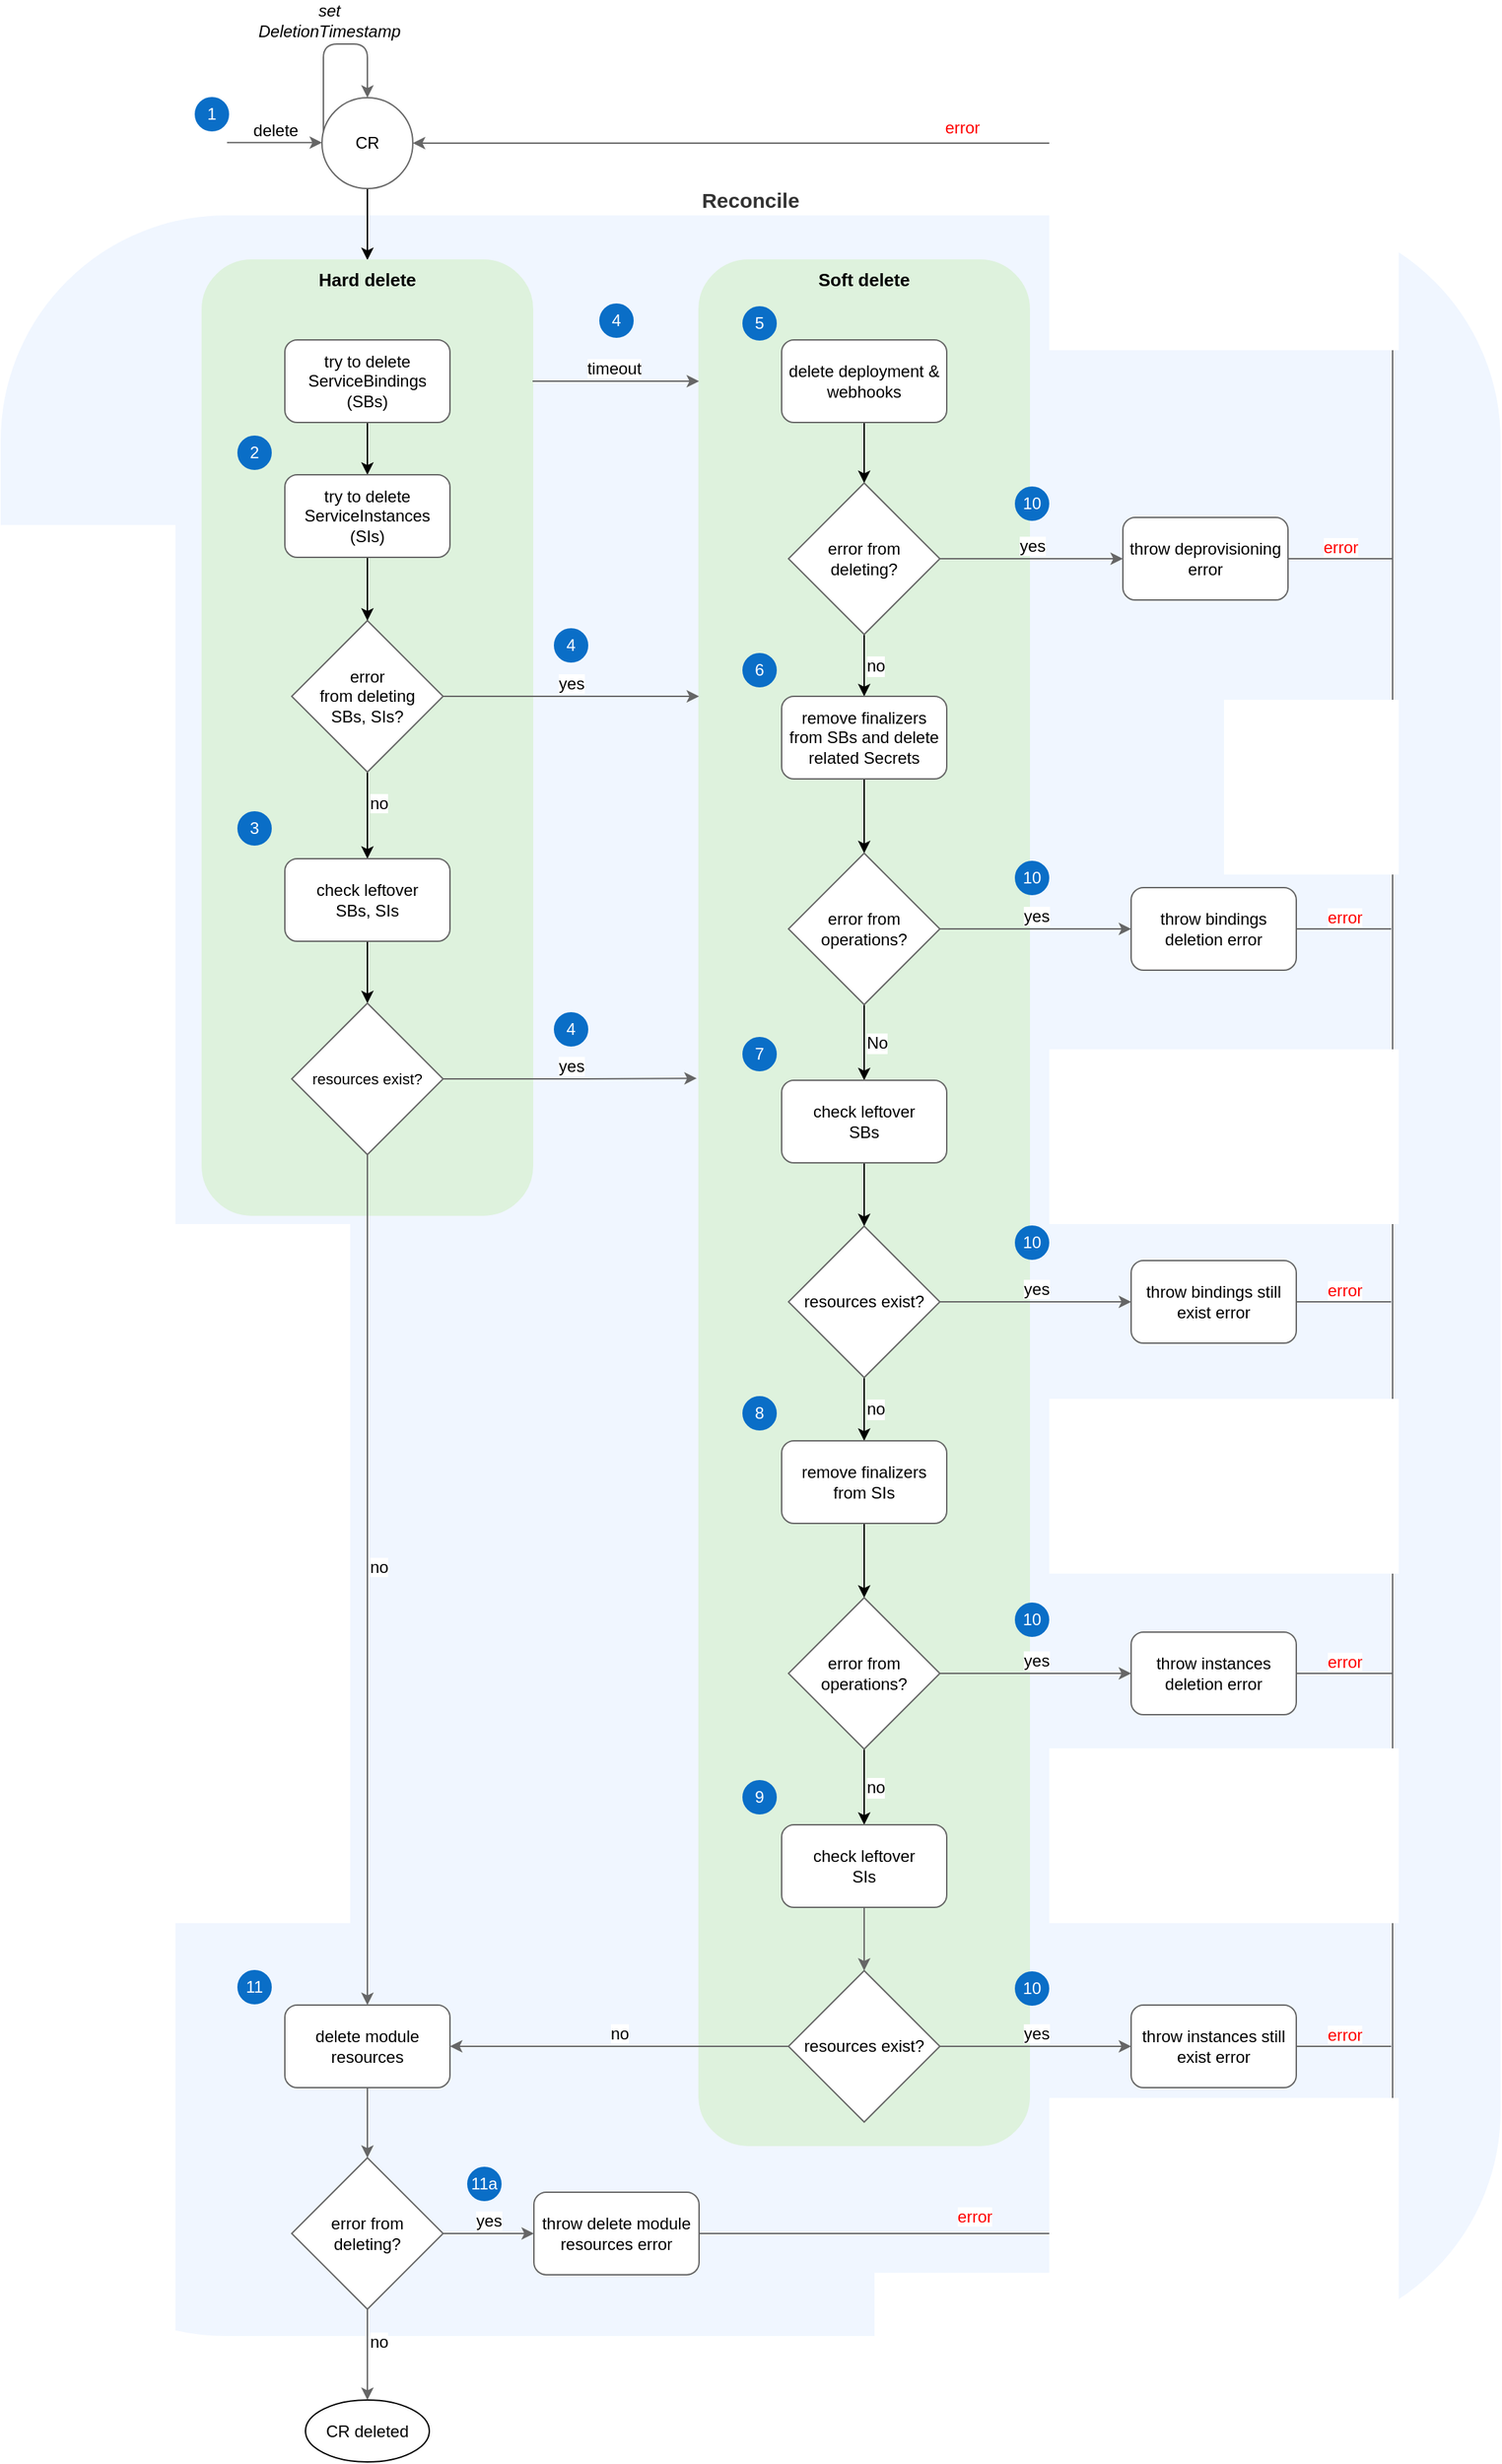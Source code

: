 <mxfile version="21.6.5" type="device">
  <diagram id="lu0qVTgI4R-YYrcZuvKL" name="Strona-1">
    <mxGraphModel dx="2233" dy="1082" grid="0" gridSize="10" guides="1" tooltips="1" connect="1" arrows="1" fold="1" page="0" pageScale="1" pageWidth="827" pageHeight="1169" math="0" shadow="0">
      <root>
        <mxCell id="0" />
        <mxCell id="1" parent="0" />
        <mxCell id="O6QXdMl-xdjii7lvghlq-1" value="&lt;font style=&quot;font-size: 15px;&quot;&gt;Reconcile&lt;/font&gt;" style="rounded=1;whiteSpace=wrap;html=1;fontColor=#333333;fillColor=#f0f6ff;strokeColor=#f0f6ff;labelPosition=center;verticalLabelPosition=top;align=center;verticalAlign=bottom;fontStyle=1" parent="1" vertex="1">
          <mxGeometry x="-857" y="430" width="1089" height="1540" as="geometry" />
        </mxCell>
        <mxCell id="O6QXdMl-xdjii7lvghlq-54" value="" style="edgeStyle=orthogonalEdgeStyle;rounded=1;orthogonalLoop=1;jettySize=auto;html=1;fontSize=10;fontColor=#000000;" parent="1" source="9s4blzP_cOgsW_nrXSzR-4" target="9s4blzP_cOgsW_nrXSzR-12" edge="1">
          <mxGeometry relative="1" as="geometry" />
        </mxCell>
        <mxCell id="9s4blzP_cOgsW_nrXSzR-4" value="CR" style="ellipse;whiteSpace=wrap;html=1;aspect=fixed;fillColor=#FFFFFF;strokeColor=#666666;" parent="1" vertex="1">
          <mxGeometry x="-624" y="344" width="66" height="66" as="geometry" />
        </mxCell>
        <mxCell id="9s4blzP_cOgsW_nrXSzR-6" value="&lt;font style=&quot;font-size: 12px;&quot;&gt;delete&lt;/font&gt;" style="endArrow=classic;html=1;rounded=1;labelPosition=center;verticalLabelPosition=top;align=center;verticalAlign=bottom;strokeColor=#666666;" parent="1" edge="1">
          <mxGeometry width="50" height="50" relative="1" as="geometry">
            <mxPoint x="-693" y="376.66" as="sourcePoint" />
            <mxPoint x="-624" y="376.66" as="targetPoint" />
          </mxGeometry>
        </mxCell>
        <mxCell id="9s4blzP_cOgsW_nrXSzR-7" value="&lt;i style=&quot;font-size: 12px;&quot;&gt;set&lt;br&gt;DeletionTimestamp&lt;/i&gt;" style="edgeStyle=orthogonalEdgeStyle;rounded=1;orthogonalLoop=1;jettySize=auto;html=1;entryX=0.5;entryY=0;entryDx=0;entryDy=0;labelPosition=center;verticalLabelPosition=top;align=center;verticalAlign=bottom;strokeColor=#666666;" parent="1" source="9s4blzP_cOgsW_nrXSzR-4" target="9s4blzP_cOgsW_nrXSzR-4" edge="1">
          <mxGeometry relative="1" as="geometry">
            <mxPoint x="-553" y="347" as="targetPoint" />
            <Array as="points">
              <mxPoint x="-623" y="305" />
              <mxPoint x="-591" y="305" />
            </Array>
          </mxGeometry>
        </mxCell>
        <mxCell id="9s4blzP_cOgsW_nrXSzR-12" value="&lt;font style=&quot;font-size: 13px;&quot;&gt;&lt;b&gt;Hard delete&lt;/b&gt;&lt;/font&gt;" style="rounded=1;whiteSpace=wrap;html=1;labelPosition=center;verticalLabelPosition=middle;align=center;verticalAlign=top;strokeColor=#def2dd;fillColor=#def2dd;" parent="1" vertex="1">
          <mxGeometry x="-711" y="462" width="240" height="694" as="geometry" />
        </mxCell>
        <mxCell id="9s4blzP_cOgsW_nrXSzR-21" value="&lt;font style=&quot;font-size: 13px;&quot;&gt;&lt;b&gt;Soft delete&lt;/b&gt;&lt;/font&gt;" style="rounded=1;whiteSpace=wrap;html=1;verticalAlign=top;strokeColor=#def2dd;fillColor=#def2dd;" parent="1" vertex="1">
          <mxGeometry x="-350" y="462" width="240" height="1370" as="geometry" />
        </mxCell>
        <mxCell id="O6QXdMl-xdjii7lvghlq-8" value="yes" style="edgeStyle=orthogonalEdgeStyle;rounded=1;orthogonalLoop=1;jettySize=auto;html=1;fontSize=12;fontColor=#000000;exitX=1;exitY=0.5;exitDx=0;exitDy=0;strokeColor=#666666;verticalAlign=bottom;" parent="1" source="O6QXdMl-xdjii7lvghlq-2" target="9s4blzP_cOgsW_nrXSzR-21" edge="1">
          <mxGeometry relative="1" as="geometry">
            <Array as="points">
              <mxPoint x="-405" y="779" />
              <mxPoint x="-405" y="779" />
            </Array>
          </mxGeometry>
        </mxCell>
        <mxCell id="O6QXdMl-xdjii7lvghlq-14" value="no" style="edgeStyle=orthogonalEdgeStyle;rounded=1;orthogonalLoop=1;jettySize=auto;html=1;fontSize=12;fontColor=#000000;labelPosition=right;verticalLabelPosition=middle;align=left;verticalAlign=bottom;" parent="1" source="O6QXdMl-xdjii7lvghlq-2" target="O6QXdMl-xdjii7lvghlq-10" edge="1">
          <mxGeometry relative="1" as="geometry" />
        </mxCell>
        <mxCell id="O6QXdMl-xdjii7lvghlq-2" value="&lt;font style=&quot;font-size: 12px;&quot;&gt;error &lt;br&gt;from deleting&lt;br&gt;SBs, SIs?&lt;/font&gt;" style="rhombus;whiteSpace=wrap;html=1;fontSize=11;aspect=fixed;strokeColor=#666666;" parent="1" vertex="1">
          <mxGeometry x="-646" y="724" width="110" height="110" as="geometry" />
        </mxCell>
        <mxCell id="O6QXdMl-xdjii7lvghlq-6" value="" style="edgeStyle=orthogonalEdgeStyle;rounded=1;orthogonalLoop=1;jettySize=auto;html=1;fontSize=12;fontColor=#FF0000;" parent="1" source="O6QXdMl-xdjii7lvghlq-3" target="O6QXdMl-xdjii7lvghlq-5" edge="1">
          <mxGeometry relative="1" as="geometry" />
        </mxCell>
        <mxCell id="mvj4oXj6JV9amYfgUnpZ-20" value="" style="edgeStyle=orthogonalEdgeStyle;rounded=1;orthogonalLoop=1;jettySize=auto;html=1;strokeColor=#666666;" parent="1" edge="1">
          <mxGeometry relative="1" as="geometry">
            <mxPoint x="-471" y="550" as="sourcePoint" />
            <mxPoint x="-350" y="550" as="targetPoint" />
          </mxGeometry>
        </mxCell>
        <mxCell id="mvj4oXj6JV9amYfgUnpZ-23" value="timeout" style="edgeLabel;html=1;align=center;verticalAlign=bottom;resizable=0;points=[];fontSize=12;" parent="mvj4oXj6JV9amYfgUnpZ-20" vertex="1" connectable="0">
          <mxGeometry x="-0.033" y="1" relative="1" as="geometry">
            <mxPoint as="offset" />
          </mxGeometry>
        </mxCell>
        <mxCell id="O6QXdMl-xdjii7lvghlq-3" value="try to delete ServiceBindings&lt;br&gt;(SBs)" style="rounded=1;whiteSpace=wrap;html=1;strokeColor=#666666;" parent="1" vertex="1">
          <mxGeometry x="-651" y="520" width="120" height="60" as="geometry" />
        </mxCell>
        <mxCell id="O6QXdMl-xdjii7lvghlq-7" value="" style="edgeStyle=orthogonalEdgeStyle;rounded=1;orthogonalLoop=1;jettySize=auto;html=1;fontSize=12;fontColor=#FF0000;" parent="1" source="O6QXdMl-xdjii7lvghlq-5" target="O6QXdMl-xdjii7lvghlq-2" edge="1">
          <mxGeometry relative="1" as="geometry" />
        </mxCell>
        <mxCell id="O6QXdMl-xdjii7lvghlq-5" value="try to delete ServiceInstances&lt;br&gt;(SIs)" style="rounded=1;whiteSpace=wrap;html=1;strokeColor=#666666;" parent="1" vertex="1">
          <mxGeometry x="-651" y="618" width="120" height="60" as="geometry" />
        </mxCell>
        <mxCell id="O6QXdMl-xdjii7lvghlq-15" value="" style="edgeStyle=orthogonalEdgeStyle;rounded=1;orthogonalLoop=1;jettySize=auto;html=1;fontSize=12;fontColor=#000000;" parent="1" source="O6QXdMl-xdjii7lvghlq-10" target="O6QXdMl-xdjii7lvghlq-13" edge="1">
          <mxGeometry relative="1" as="geometry" />
        </mxCell>
        <mxCell id="O6QXdMl-xdjii7lvghlq-10" value="check leftover&lt;br&gt;SBs, SIs" style="rounded=1;whiteSpace=wrap;html=1;strokeColor=#666666;" parent="1" vertex="1">
          <mxGeometry x="-651" y="897" width="120" height="60" as="geometry" />
        </mxCell>
        <mxCell id="O6QXdMl-xdjii7lvghlq-17" value="yes" style="edgeStyle=orthogonalEdgeStyle;rounded=1;orthogonalLoop=1;jettySize=auto;html=1;entryX=-0.007;entryY=0.434;entryDx=0;entryDy=0;entryPerimeter=0;fontSize=12;fontColor=#000000;strokeColor=#666666;verticalAlign=bottom;" parent="1" source="O6QXdMl-xdjii7lvghlq-13" target="9s4blzP_cOgsW_nrXSzR-21" edge="1">
          <mxGeometry relative="1" as="geometry" />
        </mxCell>
        <mxCell id="O6QXdMl-xdjii7lvghlq-19" value="no" style="edgeStyle=orthogonalEdgeStyle;rounded=1;orthogonalLoop=1;jettySize=auto;html=1;fontSize=12;fontColor=#000000;strokeColor=#666666;labelPosition=right;verticalLabelPosition=middle;align=left;verticalAlign=bottom;" parent="1" source="O6QXdMl-xdjii7lvghlq-13" target="O6QXdMl-xdjii7lvghlq-18" edge="1">
          <mxGeometry relative="1" as="geometry" />
        </mxCell>
        <mxCell id="O6QXdMl-xdjii7lvghlq-13" value="resources exist?" style="rhombus;whiteSpace=wrap;html=1;fontSize=11;aspect=fixed;strokeColor=#666666;" parent="1" vertex="1">
          <mxGeometry x="-646" y="1002" width="110" height="110" as="geometry" />
        </mxCell>
        <mxCell id="O6QXdMl-xdjii7lvghlq-59" value="" style="edgeStyle=orthogonalEdgeStyle;rounded=1;orthogonalLoop=1;jettySize=auto;html=1;fontSize=10;fontColor=#000000;strokeColor=#666666;" parent="1" source="O6QXdMl-xdjii7lvghlq-18" target="O6QXdMl-xdjii7lvghlq-56" edge="1">
          <mxGeometry relative="1" as="geometry" />
        </mxCell>
        <mxCell id="O6QXdMl-xdjii7lvghlq-18" value="delete module resources" style="rounded=1;whiteSpace=wrap;html=1;strokeColor=#666666;" parent="1" vertex="1">
          <mxGeometry x="-651" y="1730" width="120" height="60" as="geometry" />
        </mxCell>
        <mxCell id="O6QXdMl-xdjii7lvghlq-23" value="" style="edgeStyle=orthogonalEdgeStyle;rounded=1;orthogonalLoop=1;jettySize=auto;html=1;fontSize=12;fontColor=#000000;" parent="1" source="O6QXdMl-xdjii7lvghlq-21" target="O6QXdMl-xdjii7lvghlq-22" edge="1">
          <mxGeometry relative="1" as="geometry" />
        </mxCell>
        <mxCell id="O6QXdMl-xdjii7lvghlq-21" value="delete deployment &amp;amp; webhooks" style="rounded=1;whiteSpace=wrap;html=1;strokeColor=#666666;" parent="1" vertex="1">
          <mxGeometry x="-290" y="520" width="120" height="60" as="geometry" />
        </mxCell>
        <mxCell id="O6QXdMl-xdjii7lvghlq-25" value="&lt;font style=&quot;font-size: 12px;&quot;&gt;yes&lt;/font&gt;" style="edgeStyle=orthogonalEdgeStyle;rounded=1;orthogonalLoop=1;jettySize=auto;html=1;fontSize=10;fontColor=#000000;entryX=0;entryY=0.5;entryDx=0;entryDy=0;strokeColor=#666666;verticalAlign=bottom;" parent="1" source="O6QXdMl-xdjii7lvghlq-22" target="O6QXdMl-xdjii7lvghlq-24" edge="1">
          <mxGeometry relative="1" as="geometry">
            <mxPoint x="-95" y="679" as="targetPoint" />
          </mxGeometry>
        </mxCell>
        <mxCell id="O6QXdMl-xdjii7lvghlq-27" value="no" style="edgeStyle=orthogonalEdgeStyle;rounded=1;orthogonalLoop=1;jettySize=auto;html=1;fontSize=12;fontColor=#000000;verticalAlign=middle;labelPosition=right;verticalLabelPosition=middle;align=left;" parent="1" source="O6QXdMl-xdjii7lvghlq-22" target="O6QXdMl-xdjii7lvghlq-26" edge="1">
          <mxGeometry relative="1" as="geometry" />
        </mxCell>
        <mxCell id="O6QXdMl-xdjii7lvghlq-22" value="&lt;font style=&quot;font-size: 12px;&quot;&gt;error from&lt;br&gt;deleting?&lt;/font&gt;" style="rhombus;whiteSpace=wrap;html=1;fontSize=11;aspect=fixed;strokeColor=#666666;" parent="1" vertex="1">
          <mxGeometry x="-285" y="624" width="110" height="110" as="geometry" />
        </mxCell>
        <mxCell id="O6QXdMl-xdjii7lvghlq-78" value="error" style="edgeStyle=orthogonalEdgeStyle;rounded=1;orthogonalLoop=1;jettySize=auto;html=1;fontSize=12;fontColor=#FF0000;endArrow=none;endFill=0;labelPosition=center;verticalLabelPosition=top;align=center;verticalAlign=bottom;strokeColor=#666666;" parent="1" source="O6QXdMl-xdjii7lvghlq-24" edge="1">
          <mxGeometry relative="1" as="geometry">
            <mxPoint x="154" y="679" as="targetPoint" />
          </mxGeometry>
        </mxCell>
        <mxCell id="O6QXdMl-xdjii7lvghlq-24" value="throw deprovisioning error" style="rounded=1;whiteSpace=wrap;html=1;strokeColor=#666666;" parent="1" vertex="1">
          <mxGeometry x="-42" y="649" width="120" height="60" as="geometry" />
        </mxCell>
        <mxCell id="O6QXdMl-xdjii7lvghlq-29" value="" style="edgeStyle=orthogonalEdgeStyle;rounded=1;orthogonalLoop=1;jettySize=auto;html=1;fontSize=10;fontColor=#000000;" parent="1" source="O6QXdMl-xdjii7lvghlq-26" target="O6QXdMl-xdjii7lvghlq-28" edge="1">
          <mxGeometry relative="1" as="geometry" />
        </mxCell>
        <mxCell id="O6QXdMl-xdjii7lvghlq-26" value="remove finalizers from SBs and delete related Secrets" style="rounded=1;whiteSpace=wrap;html=1;strokeColor=#666666;" parent="1" vertex="1">
          <mxGeometry x="-290" y="779" width="120" height="60" as="geometry" />
        </mxCell>
        <mxCell id="O6QXdMl-xdjii7lvghlq-33" value="No" style="edgeStyle=orthogonalEdgeStyle;rounded=1;orthogonalLoop=1;jettySize=auto;html=1;fontSize=12;fontColor=#000000;verticalAlign=middle;labelPosition=right;verticalLabelPosition=middle;align=left;" parent="1" source="O6QXdMl-xdjii7lvghlq-28" target="O6QXdMl-xdjii7lvghlq-32" edge="1">
          <mxGeometry relative="1" as="geometry" />
        </mxCell>
        <mxCell id="O6QXdMl-xdjii7lvghlq-37" value="&lt;font style=&quot;font-size: 12px;&quot;&gt;yes&lt;/font&gt;" style="edgeStyle=orthogonalEdgeStyle;rounded=1;orthogonalLoop=1;jettySize=auto;html=1;entryX=0;entryY=0.5;entryDx=0;entryDy=0;fontSize=10;fontColor=#000000;strokeColor=#666666;verticalAlign=bottom;" parent="1" source="O6QXdMl-xdjii7lvghlq-28" target="O6QXdMl-xdjii7lvghlq-35" edge="1">
          <mxGeometry relative="1" as="geometry" />
        </mxCell>
        <mxCell id="O6QXdMl-xdjii7lvghlq-28" value="&lt;font style=&quot;font-size: 12px;&quot;&gt;error from operations?&lt;/font&gt;" style="rhombus;whiteSpace=wrap;html=1;fontSize=11;aspect=fixed;strokeColor=#666666;" parent="1" vertex="1">
          <mxGeometry x="-285" y="893" width="110" height="110" as="geometry" />
        </mxCell>
        <mxCell id="O6QXdMl-xdjii7lvghlq-38" value="" style="edgeStyle=orthogonalEdgeStyle;rounded=1;orthogonalLoop=1;jettySize=auto;html=1;fontSize=10;fontColor=#000000;" parent="1" source="O6QXdMl-xdjii7lvghlq-32" target="O6QXdMl-xdjii7lvghlq-34" edge="1">
          <mxGeometry relative="1" as="geometry" />
        </mxCell>
        <mxCell id="O6QXdMl-xdjii7lvghlq-32" value="check leftover&lt;br&gt;SBs" style="rounded=1;whiteSpace=wrap;html=1;strokeColor=#666666;" parent="1" vertex="1">
          <mxGeometry x="-290" y="1058" width="120" height="60" as="geometry" />
        </mxCell>
        <mxCell id="O6QXdMl-xdjii7lvghlq-40" value="&lt;font style=&quot;font-size: 12px;&quot;&gt;yes&lt;/font&gt;" style="edgeStyle=orthogonalEdgeStyle;rounded=1;orthogonalLoop=1;jettySize=auto;html=1;entryX=0;entryY=0.5;entryDx=0;entryDy=0;fontSize=10;fontColor=#000000;strokeColor=#666666;verticalAlign=bottom;" parent="1" source="O6QXdMl-xdjii7lvghlq-34" target="O6QXdMl-xdjii7lvghlq-39" edge="1">
          <mxGeometry relative="1" as="geometry" />
        </mxCell>
        <mxCell id="O6QXdMl-xdjii7lvghlq-48" value="no" style="edgeStyle=orthogonalEdgeStyle;rounded=1;orthogonalLoop=1;jettySize=auto;html=1;fontSize=12;fontColor=#000000;verticalAlign=middle;labelPosition=right;verticalLabelPosition=middle;align=left;" parent="1" source="O6QXdMl-xdjii7lvghlq-34" target="O6QXdMl-xdjii7lvghlq-42" edge="1">
          <mxGeometry relative="1" as="geometry" />
        </mxCell>
        <mxCell id="O6QXdMl-xdjii7lvghlq-34" value="&lt;font style=&quot;font-size: 12px;&quot;&gt;resources exist?&lt;/font&gt;" style="rhombus;whiteSpace=wrap;html=1;fontSize=11;aspect=fixed;strokeColor=#666666;" parent="1" vertex="1">
          <mxGeometry x="-285" y="1164" width="110" height="110" as="geometry" />
        </mxCell>
        <mxCell id="O6QXdMl-xdjii7lvghlq-77" value="error" style="edgeStyle=orthogonalEdgeStyle;rounded=1;orthogonalLoop=1;jettySize=auto;html=1;fontSize=12;fontColor=#FF0000;endArrow=none;endFill=0;labelPosition=center;verticalLabelPosition=top;align=center;verticalAlign=bottom;strokeColor=#666666;" parent="1" source="O6QXdMl-xdjii7lvghlq-35" edge="1">
          <mxGeometry relative="1" as="geometry">
            <mxPoint x="153" y="948" as="targetPoint" />
          </mxGeometry>
        </mxCell>
        <mxCell id="O6QXdMl-xdjii7lvghlq-35" value="throw bindings deletion error" style="rounded=1;whiteSpace=wrap;html=1;strokeColor=#666666;" parent="1" vertex="1">
          <mxGeometry x="-36" y="918" width="120" height="60" as="geometry" />
        </mxCell>
        <mxCell id="O6QXdMl-xdjii7lvghlq-76" value="error" style="edgeStyle=orthogonalEdgeStyle;rounded=1;orthogonalLoop=1;jettySize=auto;html=1;fontSize=12;fontColor=#FF0000;endArrow=none;endFill=0;labelPosition=center;verticalLabelPosition=top;align=center;verticalAlign=bottom;strokeColor=#666666;" parent="1" source="O6QXdMl-xdjii7lvghlq-39" edge="1">
          <mxGeometry relative="1" as="geometry">
            <mxPoint x="153" y="1219" as="targetPoint" />
          </mxGeometry>
        </mxCell>
        <mxCell id="O6QXdMl-xdjii7lvghlq-39" value="throw bindings still exist error" style="rounded=1;whiteSpace=wrap;html=1;strokeColor=#666666;" parent="1" vertex="1">
          <mxGeometry x="-36" y="1189" width="120" height="60" as="geometry" />
        </mxCell>
        <mxCell id="O6QXdMl-xdjii7lvghlq-41" value="" style="edgeStyle=orthogonalEdgeStyle;rounded=1;orthogonalLoop=1;jettySize=auto;html=1;fontSize=10;fontColor=#000000;" parent="1" source="O6QXdMl-xdjii7lvghlq-42" target="O6QXdMl-xdjii7lvghlq-44" edge="1">
          <mxGeometry relative="1" as="geometry" />
        </mxCell>
        <mxCell id="O6QXdMl-xdjii7lvghlq-42" value="remove finalizers from SIs" style="rounded=1;whiteSpace=wrap;html=1;strokeColor=#666666;" parent="1" vertex="1">
          <mxGeometry x="-290" y="1320" width="120" height="60" as="geometry" />
        </mxCell>
        <mxCell id="O6QXdMl-xdjii7lvghlq-43" value="no" style="edgeStyle=orthogonalEdgeStyle;rounded=1;orthogonalLoop=1;jettySize=auto;html=1;fontSize=12;fontColor=#000000;verticalAlign=middle;labelPosition=right;verticalLabelPosition=middle;align=left;" parent="1" source="O6QXdMl-xdjii7lvghlq-44" target="O6QXdMl-xdjii7lvghlq-46" edge="1">
          <mxGeometry relative="1" as="geometry" />
        </mxCell>
        <mxCell id="O6QXdMl-xdjii7lvghlq-50" value="&lt;font style=&quot;font-size: 12px;&quot;&gt;yes&lt;/font&gt;" style="edgeStyle=orthogonalEdgeStyle;rounded=1;orthogonalLoop=1;jettySize=auto;html=1;fontSize=10;fontColor=#000000;entryX=0;entryY=0.5;entryDx=0;entryDy=0;strokeColor=#666666;verticalAlign=bottom;" parent="1" source="O6QXdMl-xdjii7lvghlq-44" target="O6QXdMl-xdjii7lvghlq-49" edge="1">
          <mxGeometry relative="1" as="geometry">
            <mxPoint x="-95" y="1489" as="targetPoint" />
          </mxGeometry>
        </mxCell>
        <mxCell id="O6QXdMl-xdjii7lvghlq-44" value="&lt;font style=&quot;font-size: 12px;&quot;&gt;error from operations?&lt;/font&gt;" style="rhombus;whiteSpace=wrap;html=1;fontSize=11;aspect=fixed;strokeColor=#666666;" parent="1" vertex="1">
          <mxGeometry x="-285" y="1434" width="110" height="110" as="geometry" />
        </mxCell>
        <mxCell id="O6QXdMl-xdjii7lvghlq-45" value="" style="edgeStyle=orthogonalEdgeStyle;rounded=1;orthogonalLoop=1;jettySize=auto;html=1;fontSize=10;fontColor=#000000;strokeColor=#666666;" parent="1" source="O6QXdMl-xdjii7lvghlq-46" target="O6QXdMl-xdjii7lvghlq-47" edge="1">
          <mxGeometry relative="1" as="geometry">
            <Array as="points">
              <mxPoint x="-230" y="1693" />
              <mxPoint x="-230" y="1693" />
            </Array>
          </mxGeometry>
        </mxCell>
        <mxCell id="O6QXdMl-xdjii7lvghlq-46" value="check leftover&lt;br&gt;SIs" style="rounded=1;whiteSpace=wrap;html=1;strokeColor=#666666;" parent="1" vertex="1">
          <mxGeometry x="-290" y="1599" width="120" height="60" as="geometry" />
        </mxCell>
        <mxCell id="O6QXdMl-xdjii7lvghlq-52" value="&lt;font style=&quot;font-size: 12px;&quot;&gt;yes&lt;/font&gt;" style="edgeStyle=orthogonalEdgeStyle;rounded=1;orthogonalLoop=1;jettySize=auto;html=1;fontSize=10;fontColor=#000000;entryX=0;entryY=0.5;entryDx=0;entryDy=0;strokeColor=#666666;verticalAlign=bottom;" parent="1" source="O6QXdMl-xdjii7lvghlq-47" target="O6QXdMl-xdjii7lvghlq-51" edge="1">
          <mxGeometry relative="1" as="geometry">
            <mxPoint x="-95" y="1760" as="targetPoint" />
          </mxGeometry>
        </mxCell>
        <mxCell id="O6QXdMl-xdjii7lvghlq-55" value="&lt;font style=&quot;font-size: 12px;&quot;&gt;no&lt;/font&gt;" style="edgeStyle=orthogonalEdgeStyle;rounded=1;orthogonalLoop=1;jettySize=auto;html=1;entryX=1;entryY=0.5;entryDx=0;entryDy=0;fontSize=10;fontColor=#000000;strokeColor=#666666;verticalAlign=bottom;" parent="1" source="O6QXdMl-xdjii7lvghlq-47" target="O6QXdMl-xdjii7lvghlq-18" edge="1">
          <mxGeometry relative="1" as="geometry" />
        </mxCell>
        <mxCell id="O6QXdMl-xdjii7lvghlq-47" value="&lt;font style=&quot;font-size: 12px;&quot;&gt;resources exist?&lt;/font&gt;" style="rhombus;whiteSpace=wrap;html=1;fontSize=11;aspect=fixed;strokeColor=#666666;" parent="1" vertex="1">
          <mxGeometry x="-285" y="1705" width="110" height="110" as="geometry" />
        </mxCell>
        <mxCell id="O6QXdMl-xdjii7lvghlq-75" value="error" style="edgeStyle=orthogonalEdgeStyle;rounded=1;orthogonalLoop=1;jettySize=auto;html=1;fontSize=12;fontColor=#FF0000;endArrow=none;endFill=0;labelPosition=center;verticalLabelPosition=top;align=center;verticalAlign=bottom;strokeColor=#666666;" parent="1" source="O6QXdMl-xdjii7lvghlq-49" edge="1">
          <mxGeometry relative="1" as="geometry">
            <mxPoint x="154" y="1489" as="targetPoint" />
          </mxGeometry>
        </mxCell>
        <mxCell id="O6QXdMl-xdjii7lvghlq-49" value="throw instances deletion error" style="rounded=1;whiteSpace=wrap;html=1;strokeColor=#666666;" parent="1" vertex="1">
          <mxGeometry x="-36" y="1459" width="120" height="60" as="geometry" />
        </mxCell>
        <mxCell id="O6QXdMl-xdjii7lvghlq-74" value="error" style="edgeStyle=orthogonalEdgeStyle;orthogonalLoop=1;jettySize=auto;html=1;fontSize=12;fontColor=#FF0000;endArrow=none;endFill=0;labelPosition=center;verticalLabelPosition=top;align=center;verticalAlign=bottom;strokeColor=#666666;rounded=1;" parent="1" source="O6QXdMl-xdjii7lvghlq-51" edge="1">
          <mxGeometry relative="1" as="geometry">
            <mxPoint x="153" y="1760" as="targetPoint" />
          </mxGeometry>
        </mxCell>
        <mxCell id="O6QXdMl-xdjii7lvghlq-51" value="throw instances still exist error" style="rounded=1;whiteSpace=wrap;html=1;strokeColor=#666666;" parent="1" vertex="1">
          <mxGeometry x="-36" y="1730" width="120" height="60" as="geometry" />
        </mxCell>
        <mxCell id="O6QXdMl-xdjii7lvghlq-53" value="CR deleted" style="ellipse;whiteSpace=wrap;html=1;fillColor=#FFFFFF;strokeColor=#000000;" parent="1" vertex="1">
          <mxGeometry x="-636" y="2017" width="90" height="45" as="geometry" />
        </mxCell>
        <mxCell id="O6QXdMl-xdjii7lvghlq-66" value="&lt;font style=&quot;font-size: 12px;&quot;&gt;no&lt;/font&gt;" style="edgeStyle=orthogonalEdgeStyle;rounded=1;orthogonalLoop=1;jettySize=auto;html=1;fontSize=10;fontColor=#000000;strokeColor=#666666;labelPosition=right;verticalLabelPosition=middle;align=left;verticalAlign=bottom;" parent="1" source="O6QXdMl-xdjii7lvghlq-56" target="O6QXdMl-xdjii7lvghlq-53" edge="1">
          <mxGeometry relative="1" as="geometry" />
        </mxCell>
        <mxCell id="O6QXdMl-xdjii7lvghlq-67" value="&lt;font style=&quot;font-size: 12px;&quot;&gt;yes&lt;/font&gt;" style="edgeStyle=orthogonalEdgeStyle;rounded=1;orthogonalLoop=1;jettySize=auto;html=1;fontSize=10;fontColor=#000000;strokeColor=#666666;verticalAlign=bottom;" parent="1" source="O6QXdMl-xdjii7lvghlq-56" target="O6QXdMl-xdjii7lvghlq-61" edge="1">
          <mxGeometry relative="1" as="geometry" />
        </mxCell>
        <mxCell id="O6QXdMl-xdjii7lvghlq-56" value="&lt;font style=&quot;font-size: 12px;&quot;&gt;error from&lt;br&gt;deleting?&lt;/font&gt;" style="rhombus;whiteSpace=wrap;html=1;fontSize=11;aspect=fixed;strokeColor=#666666;" parent="1" vertex="1">
          <mxGeometry x="-646" y="1841" width="110" height="110" as="geometry" />
        </mxCell>
        <mxCell id="mvj4oXj6JV9amYfgUnpZ-9" style="edgeStyle=elbowEdgeStyle;rounded=1;orthogonalLoop=1;jettySize=auto;html=1;endArrow=classic;endFill=1;strokeColor=#666666;entryX=1;entryY=0.5;entryDx=0;entryDy=0;verticalAlign=bottom;" parent="1" source="O6QXdMl-xdjii7lvghlq-61" target="9s4blzP_cOgsW_nrXSzR-4" edge="1">
          <mxGeometry relative="1" as="geometry">
            <mxPoint x="153" y="375" as="targetPoint" />
            <Array as="points">
              <mxPoint x="154" y="1134" />
            </Array>
          </mxGeometry>
        </mxCell>
        <mxCell id="mvj4oXj6JV9amYfgUnpZ-25" value="&lt;font color=&quot;#ff0000&quot; style=&quot;font-size: 12px;&quot;&gt;error&lt;/font&gt;" style="edgeLabel;html=1;align=center;verticalAlign=bottom;resizable=0;points=[];" parent="mvj4oXj6JV9amYfgUnpZ-9" vertex="1" connectable="0">
          <mxGeometry x="-0.853" y="4" relative="1" as="geometry">
            <mxPoint x="-1" as="offset" />
          </mxGeometry>
        </mxCell>
        <mxCell id="mvj4oXj6JV9amYfgUnpZ-26" value="&lt;font color=&quot;#ff0000&quot; style=&quot;font-size: 12px;&quot;&gt;error&lt;/font&gt;" style="edgeLabel;html=1;align=center;verticalAlign=bottom;resizable=0;points=[];" parent="mvj4oXj6JV9amYfgUnpZ-9" vertex="1" connectable="0">
          <mxGeometry x="0.708" y="-3" relative="1" as="geometry">
            <mxPoint x="-1" as="offset" />
          </mxGeometry>
        </mxCell>
        <mxCell id="O6QXdMl-xdjii7lvghlq-61" value="throw delete module resources error" style="rounded=1;whiteSpace=wrap;html=1;strokeColor=#666666;" parent="1" vertex="1">
          <mxGeometry x="-470" y="1866" width="120" height="60" as="geometry" />
        </mxCell>
        <mxCell id="pO3N0vJNKmqMab8EqsSR-1" value="&lt;font color=&quot;#ffffff&quot;&gt;1&lt;/font&gt;" style="ellipse;whiteSpace=wrap;html=1;aspect=fixed;fillColor=#0a6ec7;strokeColor=#0a6ec7;" parent="1" vertex="1">
          <mxGeometry x="-716" y="344" width="24" height="24" as="geometry" />
        </mxCell>
        <mxCell id="pO3N0vJNKmqMab8EqsSR-2" value="&lt;font color=&quot;#ffffff&quot;&gt;2&lt;/font&gt;" style="ellipse;whiteSpace=wrap;html=1;aspect=fixed;fillColor=#0a6ec7;strokeColor=#0a6ec7;" parent="1" vertex="1">
          <mxGeometry x="-685" y="590" width="24" height="24" as="geometry" />
        </mxCell>
        <mxCell id="pO3N0vJNKmqMab8EqsSR-3" value="&lt;font color=&quot;#ffffff&quot;&gt;3&lt;/font&gt;" style="ellipse;whiteSpace=wrap;html=1;aspect=fixed;fillColor=#0a6ec7;strokeColor=#0a6ec7;" parent="1" vertex="1">
          <mxGeometry x="-685" y="863" width="24" height="24" as="geometry" />
        </mxCell>
        <mxCell id="pO3N0vJNKmqMab8EqsSR-4" value="&lt;font color=&quot;#ffffff&quot;&gt;4&lt;/font&gt;" style="ellipse;whiteSpace=wrap;html=1;aspect=fixed;fillColor=#0a6ec7;strokeColor=#0a6ec7;" parent="1" vertex="1">
          <mxGeometry x="-422" y="494" width="24" height="24" as="geometry" />
        </mxCell>
        <mxCell id="pO3N0vJNKmqMab8EqsSR-5" value="&lt;font color=&quot;#ffffff&quot;&gt;4&lt;/font&gt;" style="ellipse;whiteSpace=wrap;html=1;aspect=fixed;fillColor=#0a6ec7;strokeColor=#0a6ec7;" parent="1" vertex="1">
          <mxGeometry x="-455" y="730" width="24" height="24" as="geometry" />
        </mxCell>
        <mxCell id="pO3N0vJNKmqMab8EqsSR-6" value="&lt;font color=&quot;#ffffff&quot;&gt;10&lt;/font&gt;" style="ellipse;whiteSpace=wrap;html=1;aspect=fixed;fillColor=#0a6ec7;strokeColor=#0a6ec7;" parent="1" vertex="1">
          <mxGeometry x="-120" y="627" width="24" height="24" as="geometry" />
        </mxCell>
        <mxCell id="pO3N0vJNKmqMab8EqsSR-7" value="&lt;font color=&quot;#ffffff&quot;&gt;5&lt;/font&gt;" style="ellipse;whiteSpace=wrap;html=1;aspect=fixed;fillColor=#0a6ec7;strokeColor=#0a6ec7;" parent="1" vertex="1">
          <mxGeometry x="-318" y="496" width="24" height="24" as="geometry" />
        </mxCell>
        <mxCell id="pO3N0vJNKmqMab8EqsSR-8" value="&lt;font color=&quot;#ffffff&quot;&gt;11&lt;/font&gt;" style="ellipse;whiteSpace=wrap;html=1;aspect=fixed;fillColor=#0a6ec7;strokeColor=#0a6ec7;" parent="1" vertex="1">
          <mxGeometry x="-685" y="1705" width="24" height="24" as="geometry" />
        </mxCell>
        <mxCell id="pO3N0vJNKmqMab8EqsSR-9" value="&lt;font color=&quot;#ffffff&quot;&gt;6&lt;/font&gt;" style="ellipse;whiteSpace=wrap;html=1;aspect=fixed;fillColor=#0a6ec7;strokeColor=#0a6ec7;" parent="1" vertex="1">
          <mxGeometry x="-318" y="748" width="24" height="24" as="geometry" />
        </mxCell>
        <mxCell id="pO3N0vJNKmqMab8EqsSR-10" value="&lt;font color=&quot;#ffffff&quot;&gt;4&lt;/font&gt;" style="ellipse;whiteSpace=wrap;html=1;aspect=fixed;fillColor=#0a6ec7;strokeColor=#0a6ec7;" parent="1" vertex="1">
          <mxGeometry x="-455" y="1009" width="24" height="24" as="geometry" />
        </mxCell>
        <mxCell id="pO3N0vJNKmqMab8EqsSR-11" value="&lt;font color=&quot;#ffffff&quot;&gt;7&lt;/font&gt;" style="ellipse;whiteSpace=wrap;html=1;aspect=fixed;fillColor=#0a6ec7;strokeColor=#0a6ec7;" parent="1" vertex="1">
          <mxGeometry x="-318" y="1027" width="24" height="24" as="geometry" />
        </mxCell>
        <mxCell id="pO3N0vJNKmqMab8EqsSR-12" value="&lt;font color=&quot;#ffffff&quot;&gt;8&lt;/font&gt;" style="ellipse;whiteSpace=wrap;html=1;aspect=fixed;fillColor=#0a6ec7;strokeColor=#0a6ec7;" parent="1" vertex="1">
          <mxGeometry x="-318" y="1288" width="24" height="24" as="geometry" />
        </mxCell>
        <mxCell id="pO3N0vJNKmqMab8EqsSR-13" value="&lt;font color=&quot;#ffffff&quot;&gt;9&lt;/font&gt;" style="ellipse;whiteSpace=wrap;html=1;aspect=fixed;fillColor=#0a6ec7;strokeColor=#0a6ec7;" parent="1" vertex="1">
          <mxGeometry x="-318" y="1567" width="24" height="24" as="geometry" />
        </mxCell>
        <mxCell id="pO3N0vJNKmqMab8EqsSR-17" value="&lt;font color=&quot;#ffffff&quot;&gt;10&lt;/font&gt;" style="ellipse;whiteSpace=wrap;html=1;aspect=fixed;fillColor=#0a6ec7;strokeColor=#0a6ec7;" parent="1" vertex="1">
          <mxGeometry x="-120" y="899" width="24" height="24" as="geometry" />
        </mxCell>
        <mxCell id="pO3N0vJNKmqMab8EqsSR-18" value="&lt;font color=&quot;#ffffff&quot;&gt;10&lt;/font&gt;" style="ellipse;whiteSpace=wrap;html=1;aspect=fixed;fillColor=#0a6ec7;strokeColor=#0a6ec7;" parent="1" vertex="1">
          <mxGeometry x="-120" y="1164" width="24" height="24" as="geometry" />
        </mxCell>
        <mxCell id="pO3N0vJNKmqMab8EqsSR-19" value="&lt;font color=&quot;#ffffff&quot;&gt;10&lt;/font&gt;" style="ellipse;whiteSpace=wrap;html=1;aspect=fixed;fillColor=#0a6ec7;strokeColor=#0a6ec7;" parent="1" vertex="1">
          <mxGeometry x="-120" y="1438" width="24" height="24" as="geometry" />
        </mxCell>
        <mxCell id="pO3N0vJNKmqMab8EqsSR-20" value="&lt;font color=&quot;#ffffff&quot;&gt;10&lt;/font&gt;" style="ellipse;whiteSpace=wrap;html=1;aspect=fixed;fillColor=#0a6ec7;strokeColor=#0a6ec7;" parent="1" vertex="1">
          <mxGeometry x="-120" y="1706" width="24" height="24" as="geometry" />
        </mxCell>
        <mxCell id="pO3N0vJNKmqMab8EqsSR-21" value="&lt;font color=&quot;#ffffff&quot;&gt;11a&lt;/font&gt;" style="ellipse;whiteSpace=wrap;html=1;aspect=fixed;fillColor=#0a6ec7;strokeColor=#0a6ec7;" parent="1" vertex="1">
          <mxGeometry x="-518" y="1848" width="24" height="24" as="geometry" />
        </mxCell>
      </root>
    </mxGraphModel>
  </diagram>
</mxfile>
